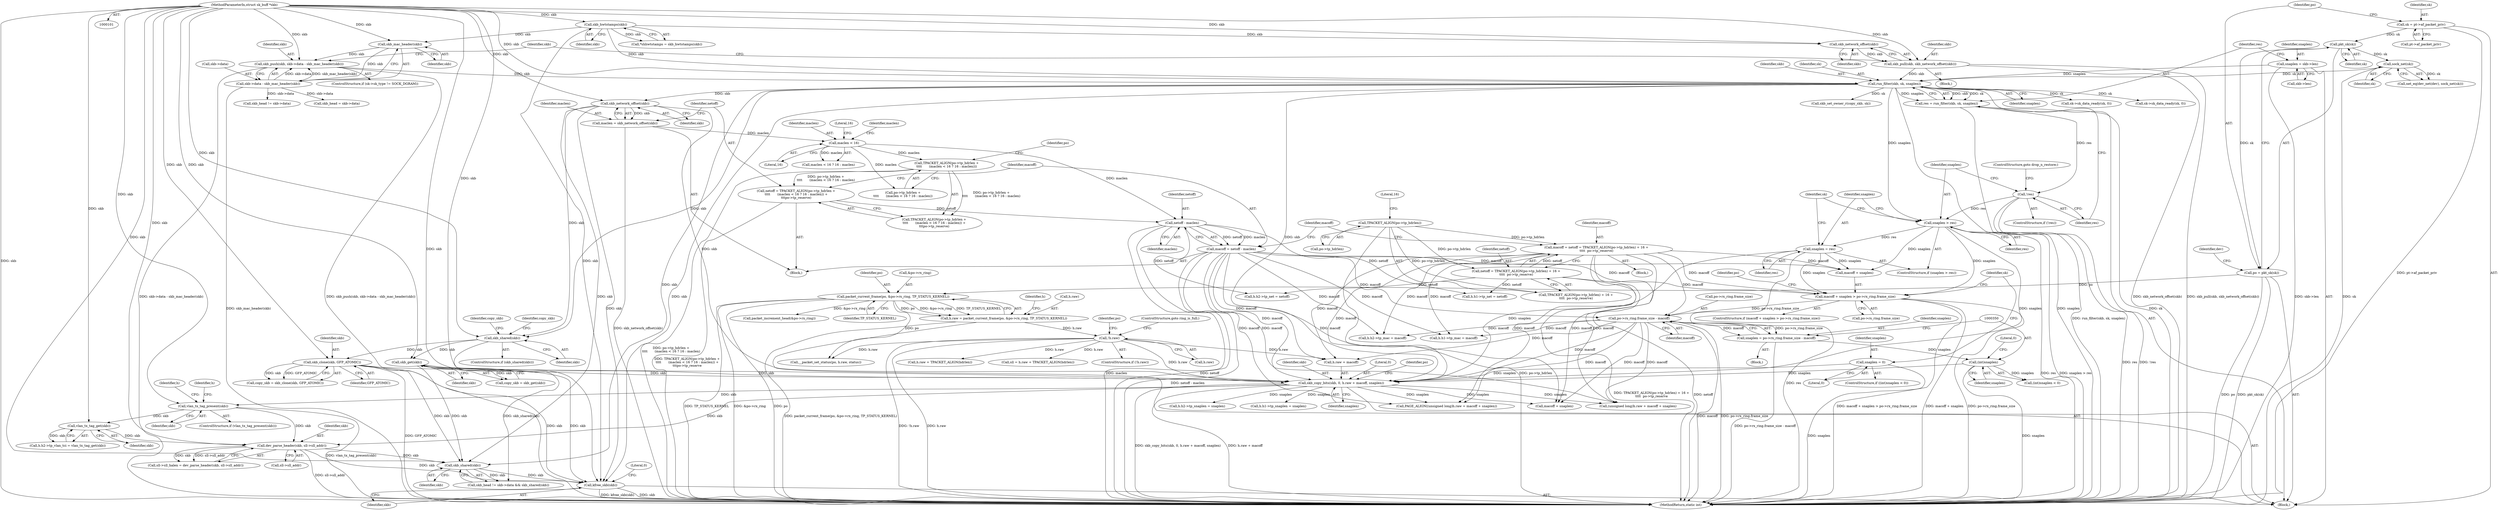 digraph "0_linux_13fcb7bd322164c67926ffe272846d4860196dc6_0@API" {
"1000816" [label="(Call,kfree_skb(skb))"];
"1000802" [label="(Call,skb_shared(skb))"];
"1000216" [label="(Call,run_filter(skb, sk, snaplen))"];
"1000143" [label="(Call,skb_hwtstamps(skb))"];
"1000102" [label="(MethodParameterIn,struct sk_buff *skb)"];
"1000180" [label="(Call,skb_push(skb, skb->data - skb_mac_header(skb)))"];
"1000186" [label="(Call,skb_mac_header(skb))"];
"1000182" [label="(Call,skb->data - skb_mac_header(skb))"];
"1000196" [label="(Call,skb_pull(skb, skb_network_offset(skb)))"];
"1000198" [label="(Call,skb_network_offset(skb))"];
"1000166" [label="(Call,sock_net(sk))"];
"1000159" [label="(Call,pkt_sk(sk))"];
"1000152" [label="(Call,sk = pt->af_packet_priv)"];
"1000209" [label="(Call,snaplen = skb->len)"];
"1000257" [label="(Call,skb_network_offset(skb))"];
"1000701" [label="(Call,dev_parse_header(skb, sll->sll_addr))"];
"1000649" [label="(Call,vlan_tx_tag_present(skb))"];
"1000420" [label="(Call,skb_copy_bits(skb, 0, h.raw + macoff, snaplen))"];
"1000326" [label="(Call,skb_get(skb))"];
"1000314" [label="(Call,skb_shared(skb))"];
"1000319" [label="(Call,skb_clone(skb, GFP_ATOMIC))"];
"1000375" [label="(Call,!h.raw)"];
"1000363" [label="(Call,h.raw = packet_current_frame(po, &po->rx_ring, TP_STATUS_KERNEL))"];
"1000367" [label="(Call,packet_current_frame(po, &po->rx_ring, TP_STATUS_KERNEL))"];
"1000157" [label="(Call,po = pkt_sk(sk))"];
"1000340" [label="(Call,po->rx_ring.frame_size - macoff)"];
"1000282" [label="(Call,macoff + snaplen > po->rx_ring.frame_size)"];
"1000238" [label="(Call,macoff = netoff = TPACKET_ALIGN(po->tp_hdrlen) + 16 +\n\t\t\t\t  po->tp_reserve)"];
"1000240" [label="(Call,netoff = TPACKET_ALIGN(po->tp_hdrlen) + 16 +\n\t\t\t\t  po->tp_reserve)"];
"1000243" [label="(Call,TPACKET_ALIGN(po->tp_hdrlen))"];
"1000276" [label="(Call,macoff = netoff - maclen)"];
"1000278" [label="(Call,netoff - maclen)"];
"1000259" [label="(Call,netoff = TPACKET_ALIGN(po->tp_hdrlen +\n\t\t\t\t       (maclen < 16 ? 16 : maclen)) +\n\t\t\tpo->tp_reserve)"];
"1000262" [label="(Call,TPACKET_ALIGN(po->tp_hdrlen +\n\t\t\t\t       (maclen < 16 ? 16 : maclen)))"];
"1000268" [label="(Call,maclen < 16)"];
"1000255" [label="(Call,maclen = skb_network_offset(skb))"];
"1000225" [label="(Call,snaplen > res)"];
"1000221" [label="(Call,!res)"];
"1000214" [label="(Call,res = run_filter(skb, sk, snaplen))"];
"1000228" [label="(Call,snaplen = res)"];
"1000349" [label="(Call,(int)snaplen)"];
"1000338" [label="(Call,snaplen = po->rx_ring.frame_size - macoff)"];
"1000353" [label="(Call,snaplen = 0)"];
"1000658" [label="(Call,vlan_tx_tag_get(skb))"];
"1000797" [label="(Call,skb_head != skb->data)"];
"1000326" [label="(Call,skb_get(skb))"];
"1000274" [label="(Identifier,po)"];
"1000834" [label="(Call,sk->sk_data_ready(sk, 0))"];
"1000199" [label="(Identifier,skb)"];
"1000243" [label="(Call,TPACKET_ALIGN(po->tp_hdrlen))"];
"1000340" [label="(Call,po->rx_ring.frame_size - macoff)"];
"1000197" [label="(Identifier,skb)"];
"1000375" [label="(Call,!h.raw)"];
"1000295" [label="(Identifier,po)"];
"1000286" [label="(Call,po->rx_ring.frame_size)"];
"1000180" [label="(Call,skb_push(skb, skb->data - skb_mac_header(skb)))"];
"1000451" [label="(Call,h.h1->tp_mac = macoff)"];
"1000363" [label="(Call,h.raw = packet_current_frame(po, &po->rx_ring, TP_STATUS_KERNEL))"];
"1000230" [label="(Identifier,res)"];
"1000376" [label="(Call,h.raw)"];
"1000803" [label="(Identifier,skb)"];
"1000555" [label="(Call,h.h2->tp_snaplen = snaplen)"];
"1000819" [label="(Literal,0)"];
"1000187" [label="(Identifier,skb)"];
"1000691" [label="(Call,h.raw + TPACKET_ALIGN(hdrlen))"];
"1000383" [label="(Identifier,po)"];
"1000377" [label="(Identifier,h)"];
"1000352" [label="(Literal,0)"];
"1000158" [label="(Identifier,po)"];
"1000752" [label="(Call,__packet_set_status(po, h.raw, status))"];
"1000313" [label="(ControlStructure,if (skb_shared(skb)))"];
"1000360" [label="(Identifier,sk)"];
"1000218" [label="(Identifier,sk)"];
"1000791" [label="(Call,sk->sk_data_ready(sk, 0))"];
"1000271" [label="(Literal,16)"];
"1000444" [label="(Call,h.h1->tp_snaplen = snaplen)"];
"1000154" [label="(Call,pt->af_packet_priv)"];
"1000702" [label="(Identifier,skb)"];
"1000658" [label="(Call,vlan_tx_tag_get(skb))"];
"1000314" [label="(Call,skb_shared(skb))"];
"1000153" [label="(Identifier,sk)"];
"1000703" [label="(Call,sll->sll_addr)"];
"1000226" [label="(Identifier,snaplen)"];
"1000277" [label="(Identifier,macoff)"];
"1000650" [label="(Identifier,skb)"];
"1000102" [label="(MethodParameterIn,struct sk_buff *skb)"];
"1000182" [label="(Call,skb->data - skb_mac_header(skb))"];
"1000421" [label="(Identifier,skb)"];
"1000144" [label="(Identifier,skb)"];
"1000569" [label="(Call,h.h2->tp_net = netoff)"];
"1000816" [label="(Call,kfree_skb(skb))"];
"1000354" [label="(Identifier,snaplen)"];
"1000174" [label="(ControlStructure,if (sk->sk_type != SOCK_DGRAM))"];
"1000253" [label="(Block,)"];
"1000256" [label="(Identifier,maclen)"];
"1000766" [label="(Call,PAGE_ALIGN((unsigned long)h.raw + macoff + snaplen))"];
"1000319" [label="(Call,skb_clone(skb, GFP_ATOMIC))"];
"1000255" [label="(Call,maclen = skb_network_offset(skb))"];
"1000422" [label="(Literal,0)"];
"1000428" [label="(Identifier,snaplen)"];
"1000346" [label="(Identifier,macoff)"];
"1000227" [label="(Identifier,res)"];
"1000216" [label="(Call,run_filter(skb, sk, snaplen))"];
"1000159" [label="(Call,pkt_sk(sk))"];
"1000349" [label="(Call,(int)snaplen)"];
"1000165" [label="(Identifier,dev)"];
"1000238" [label="(Call,macoff = netoff = TPACKET_ALIGN(po->tp_hdrlen) + 16 +\n\t\t\t\t  po->tp_reserve)"];
"1000224" [label="(ControlStructure,if (snaplen > res))"];
"1000222" [label="(Identifier,res)"];
"1000259" [label="(Call,netoff = TPACKET_ALIGN(po->tp_hdrlen +\n\t\t\t\t       (maclen < 16 ? 16 : maclen)) +\n\t\t\tpo->tp_reserve)"];
"1000217" [label="(Identifier,skb)"];
"1000353" [label="(Call,snaplen = 0)"];
"1000697" [label="(Call,sll->sll_halen = dev_parse_header(skb, sll->sll_addr))"];
"1000280" [label="(Identifier,maclen)"];
"1000234" [label="(Identifier,sk)"];
"1000209" [label="(Call,snaplen = skb->len)"];
"1000351" [label="(Identifier,snaplen)"];
"1000143" [label="(Call,skb_hwtstamps(skb))"];
"1000160" [label="(Identifier,sk)"];
"1000373" [label="(Identifier,TP_STATUS_KERNEL)"];
"1000659" [label="(Identifier,skb)"];
"1000324" [label="(Call,copy_skb = skb_get(skb))"];
"1000268" [label="(Call,maclen < 16)"];
"1000767" [label="(Call,(unsigned long)h.raw + macoff + snaplen)"];
"1000368" [label="(Identifier,po)"];
"1000279" [label="(Identifier,netoff)"];
"1000244" [label="(Call,po->tp_hdrlen)"];
"1000355" [label="(Literal,0)"];
"1000106" [label="(Block,)"];
"1000315" [label="(Identifier,skb)"];
"1000221" [label="(Call,!res)"];
"1000237" [label="(Block,)"];
"1000166" [label="(Call,sock_net(sk))"];
"1000325" [label="(Identifier,copy_skb)"];
"1000380" [label="(Call,packet_increment_head(&po->rx_ring))"];
"1000270" [label="(Literal,16)"];
"1000240" [label="(Call,netoff = TPACKET_ALIGN(po->tp_hdrlen) + 16 +\n\t\t\t\t  po->tp_reserve)"];
"1000141" [label="(Call,*shhwtstamps = skb_hwtstamps(skb))"];
"1000840" [label="(MethodReturn,static int)"];
"1000328" [label="(Call,skb_head = skb->data)"];
"1000431" [label="(Identifier,po)"];
"1000276" [label="(Call,macoff = netoff - maclen)"];
"1000379" [label="(ControlStructure,goto ring_is_full;)"];
"1000701" [label="(Call,dev_parse_header(skb, sll->sll_addr))"];
"1000186" [label="(Call,skb_mac_header(skb))"];
"1000320" [label="(Identifier,skb)"];
"1000257" [label="(Call,skb_network_offset(skb))"];
"1000211" [label="(Call,skb->len)"];
"1000263" [label="(Call,po->tp_hdrlen +\n\t\t\t\t       (maclen < 16 ? 16 : maclen))"];
"1000241" [label="(Identifier,netoff)"];
"1000272" [label="(Identifier,maclen)"];
"1000335" [label="(Call,skb_set_owner_r(copy_skb, sk))"];
"1000198" [label="(Call,skb_network_offset(skb))"];
"1000239" [label="(Identifier,macoff)"];
"1000183" [label="(Call,skb->data)"];
"1000195" [label="(Block,)"];
"1000210" [label="(Identifier,snaplen)"];
"1000348" [label="(Call,(int)snaplen < 0)"];
"1000317" [label="(Call,copy_skb = skb_clone(skb, GFP_ATOMIC))"];
"1000214" [label="(Call,res = run_filter(skb, sk, snaplen))"];
"1000364" [label="(Call,h.raw)"];
"1000203" [label="(Identifier,skb)"];
"1000423" [label="(Call,h.raw + macoff)"];
"1000689" [label="(Call,sll = h.raw + TPACKET_ALIGN(hdrlen))"];
"1000248" [label="(Literal,16)"];
"1000338" [label="(Call,snaplen = po->rx_ring.frame_size - macoff)"];
"1000420" [label="(Call,skb_copy_bits(skb, 0, h.raw + macoff, snaplen))"];
"1000327" [label="(Identifier,skb)"];
"1000773" [label="(Call,macoff + snaplen)"];
"1000648" [label="(ControlStructure,if (vlan_tx_tag_present(skb)))"];
"1000283" [label="(Call,macoff + snaplen)"];
"1000220" [label="(ControlStructure,if (!res))"];
"1000796" [label="(Call,skb_head != skb->data && skb_shared(skb))"];
"1000219" [label="(Identifier,snaplen)"];
"1000655" [label="(Identifier,h)"];
"1000267" [label="(Call,maclen < 16 ? 16 : maclen)"];
"1000652" [label="(Call,h.h2->tp_vlan_tci = vlan_tx_tag_get(skb))"];
"1000291" [label="(Block,)"];
"1000163" [label="(Call,net_eq(dev_net(dev), sock_net(sk)))"];
"1000223" [label="(ControlStructure,goto drop_n_restore;)"];
"1000157" [label="(Call,po = pkt_sk(sk))"];
"1000242" [label="(Call,TPACKET_ALIGN(po->tp_hdrlen) + 16 +\n\t\t\t\t  po->tp_reserve)"];
"1000278" [label="(Call,netoff - maclen)"];
"1000347" [label="(ControlStructure,if ((int)snaplen < 0))"];
"1000167" [label="(Identifier,sk)"];
"1000196" [label="(Call,skb_pull(skb, skb_network_offset(skb)))"];
"1000225" [label="(Call,snaplen > res)"];
"1000369" [label="(Call,&po->rx_ring)"];
"1000649" [label="(Call,vlan_tx_tag_present(skb))"];
"1000284" [label="(Identifier,macoff)"];
"1000258" [label="(Identifier,skb)"];
"1000668" [label="(Identifier,h)"];
"1000260" [label="(Identifier,netoff)"];
"1000802" [label="(Call,skb_shared(skb))"];
"1000262" [label="(Call,TPACKET_ALIGN(po->tp_hdrlen +\n\t\t\t\t       (maclen < 16 ? 16 : maclen)))"];
"1000152" [label="(Call,sk = pt->af_packet_priv)"];
"1000318" [label="(Identifier,copy_skb)"];
"1000281" [label="(ControlStructure,if (macoff + snaplen > po->rx_ring.frame_size))"];
"1000562" [label="(Call,h.h2->tp_mac = macoff)"];
"1000367" [label="(Call,packet_current_frame(po, &po->rx_ring, TP_STATUS_KERNEL))"];
"1000269" [label="(Identifier,maclen)"];
"1000282" [label="(Call,macoff + snaplen > po->rx_ring.frame_size)"];
"1000339" [label="(Identifier,snaplen)"];
"1000817" [label="(Identifier,skb)"];
"1000228" [label="(Call,snaplen = res)"];
"1000458" [label="(Call,h.h1->tp_net = netoff)"];
"1000181" [label="(Identifier,skb)"];
"1000321" [label="(Identifier,GFP_ATOMIC)"];
"1000341" [label="(Call,po->rx_ring.frame_size)"];
"1000261" [label="(Call,TPACKET_ALIGN(po->tp_hdrlen +\n\t\t\t\t       (maclen < 16 ? 16 : maclen)) +\n\t\t\tpo->tp_reserve)"];
"1000215" [label="(Identifier,res)"];
"1000229" [label="(Identifier,snaplen)"];
"1000374" [label="(ControlStructure,if (!h.raw))"];
"1000816" -> "1000106"  [label="AST: "];
"1000816" -> "1000817"  [label="CFG: "];
"1000817" -> "1000816"  [label="AST: "];
"1000819" -> "1000816"  [label="CFG: "];
"1000816" -> "1000840"  [label="DDG: kfree_skb(skb)"];
"1000816" -> "1000840"  [label="DDG: skb"];
"1000802" -> "1000816"  [label="DDG: skb"];
"1000216" -> "1000816"  [label="DDG: skb"];
"1000143" -> "1000816"  [label="DDG: skb"];
"1000257" -> "1000816"  [label="DDG: skb"];
"1000701" -> "1000816"  [label="DDG: skb"];
"1000326" -> "1000816"  [label="DDG: skb"];
"1000319" -> "1000816"  [label="DDG: skb"];
"1000102" -> "1000816"  [label="DDG: skb"];
"1000802" -> "1000796"  [label="AST: "];
"1000802" -> "1000803"  [label="CFG: "];
"1000803" -> "1000802"  [label="AST: "];
"1000796" -> "1000802"  [label="CFG: "];
"1000802" -> "1000796"  [label="DDG: skb"];
"1000216" -> "1000802"  [label="DDG: skb"];
"1000257" -> "1000802"  [label="DDG: skb"];
"1000701" -> "1000802"  [label="DDG: skb"];
"1000326" -> "1000802"  [label="DDG: skb"];
"1000319" -> "1000802"  [label="DDG: skb"];
"1000102" -> "1000802"  [label="DDG: skb"];
"1000216" -> "1000214"  [label="AST: "];
"1000216" -> "1000219"  [label="CFG: "];
"1000217" -> "1000216"  [label="AST: "];
"1000218" -> "1000216"  [label="AST: "];
"1000219" -> "1000216"  [label="AST: "];
"1000214" -> "1000216"  [label="CFG: "];
"1000216" -> "1000840"  [label="DDG: snaplen"];
"1000216" -> "1000840"  [label="DDG: sk"];
"1000216" -> "1000214"  [label="DDG: skb"];
"1000216" -> "1000214"  [label="DDG: sk"];
"1000216" -> "1000214"  [label="DDG: snaplen"];
"1000143" -> "1000216"  [label="DDG: skb"];
"1000180" -> "1000216"  [label="DDG: skb"];
"1000196" -> "1000216"  [label="DDG: skb"];
"1000102" -> "1000216"  [label="DDG: skb"];
"1000166" -> "1000216"  [label="DDG: sk"];
"1000209" -> "1000216"  [label="DDG: snaplen"];
"1000216" -> "1000225"  [label="DDG: snaplen"];
"1000216" -> "1000257"  [label="DDG: skb"];
"1000216" -> "1000314"  [label="DDG: skb"];
"1000216" -> "1000335"  [label="DDG: sk"];
"1000216" -> "1000420"  [label="DDG: skb"];
"1000216" -> "1000791"  [label="DDG: sk"];
"1000216" -> "1000834"  [label="DDG: sk"];
"1000143" -> "1000141"  [label="AST: "];
"1000143" -> "1000144"  [label="CFG: "];
"1000144" -> "1000143"  [label="AST: "];
"1000141" -> "1000143"  [label="CFG: "];
"1000143" -> "1000141"  [label="DDG: skb"];
"1000102" -> "1000143"  [label="DDG: skb"];
"1000143" -> "1000186"  [label="DDG: skb"];
"1000143" -> "1000198"  [label="DDG: skb"];
"1000102" -> "1000101"  [label="AST: "];
"1000102" -> "1000840"  [label="DDG: skb"];
"1000102" -> "1000180"  [label="DDG: skb"];
"1000102" -> "1000186"  [label="DDG: skb"];
"1000102" -> "1000196"  [label="DDG: skb"];
"1000102" -> "1000198"  [label="DDG: skb"];
"1000102" -> "1000257"  [label="DDG: skb"];
"1000102" -> "1000314"  [label="DDG: skb"];
"1000102" -> "1000319"  [label="DDG: skb"];
"1000102" -> "1000326"  [label="DDG: skb"];
"1000102" -> "1000420"  [label="DDG: skb"];
"1000102" -> "1000649"  [label="DDG: skb"];
"1000102" -> "1000658"  [label="DDG: skb"];
"1000102" -> "1000701"  [label="DDG: skb"];
"1000180" -> "1000174"  [label="AST: "];
"1000180" -> "1000182"  [label="CFG: "];
"1000181" -> "1000180"  [label="AST: "];
"1000182" -> "1000180"  [label="AST: "];
"1000203" -> "1000180"  [label="CFG: "];
"1000180" -> "1000840"  [label="DDG: skb->data - skb_mac_header(skb)"];
"1000180" -> "1000840"  [label="DDG: skb_push(skb, skb->data - skb_mac_header(skb))"];
"1000186" -> "1000180"  [label="DDG: skb"];
"1000182" -> "1000180"  [label="DDG: skb->data"];
"1000182" -> "1000180"  [label="DDG: skb_mac_header(skb)"];
"1000186" -> "1000182"  [label="AST: "];
"1000186" -> "1000187"  [label="CFG: "];
"1000187" -> "1000186"  [label="AST: "];
"1000182" -> "1000186"  [label="CFG: "];
"1000186" -> "1000182"  [label="DDG: skb"];
"1000183" -> "1000182"  [label="AST: "];
"1000182" -> "1000840"  [label="DDG: skb_mac_header(skb)"];
"1000182" -> "1000328"  [label="DDG: skb->data"];
"1000182" -> "1000797"  [label="DDG: skb->data"];
"1000196" -> "1000195"  [label="AST: "];
"1000196" -> "1000198"  [label="CFG: "];
"1000197" -> "1000196"  [label="AST: "];
"1000198" -> "1000196"  [label="AST: "];
"1000203" -> "1000196"  [label="CFG: "];
"1000196" -> "1000840"  [label="DDG: skb_pull(skb, skb_network_offset(skb))"];
"1000196" -> "1000840"  [label="DDG: skb_network_offset(skb)"];
"1000198" -> "1000196"  [label="DDG: skb"];
"1000198" -> "1000199"  [label="CFG: "];
"1000199" -> "1000198"  [label="AST: "];
"1000166" -> "1000163"  [label="AST: "];
"1000166" -> "1000167"  [label="CFG: "];
"1000167" -> "1000166"  [label="AST: "];
"1000163" -> "1000166"  [label="CFG: "];
"1000166" -> "1000840"  [label="DDG: sk"];
"1000166" -> "1000163"  [label="DDG: sk"];
"1000159" -> "1000166"  [label="DDG: sk"];
"1000159" -> "1000157"  [label="AST: "];
"1000159" -> "1000160"  [label="CFG: "];
"1000160" -> "1000159"  [label="AST: "];
"1000157" -> "1000159"  [label="CFG: "];
"1000159" -> "1000157"  [label="DDG: sk"];
"1000152" -> "1000159"  [label="DDG: sk"];
"1000152" -> "1000106"  [label="AST: "];
"1000152" -> "1000154"  [label="CFG: "];
"1000153" -> "1000152"  [label="AST: "];
"1000154" -> "1000152"  [label="AST: "];
"1000158" -> "1000152"  [label="CFG: "];
"1000152" -> "1000840"  [label="DDG: pt->af_packet_priv"];
"1000209" -> "1000106"  [label="AST: "];
"1000209" -> "1000211"  [label="CFG: "];
"1000210" -> "1000209"  [label="AST: "];
"1000211" -> "1000209"  [label="AST: "];
"1000215" -> "1000209"  [label="CFG: "];
"1000209" -> "1000840"  [label="DDG: skb->len"];
"1000257" -> "1000255"  [label="AST: "];
"1000257" -> "1000258"  [label="CFG: "];
"1000258" -> "1000257"  [label="AST: "];
"1000255" -> "1000257"  [label="CFG: "];
"1000257" -> "1000255"  [label="DDG: skb"];
"1000257" -> "1000314"  [label="DDG: skb"];
"1000257" -> "1000420"  [label="DDG: skb"];
"1000701" -> "1000697"  [label="AST: "];
"1000701" -> "1000703"  [label="CFG: "];
"1000702" -> "1000701"  [label="AST: "];
"1000703" -> "1000701"  [label="AST: "];
"1000697" -> "1000701"  [label="CFG: "];
"1000701" -> "1000840"  [label="DDG: sll->sll_addr"];
"1000701" -> "1000697"  [label="DDG: skb"];
"1000701" -> "1000697"  [label="DDG: sll->sll_addr"];
"1000649" -> "1000701"  [label="DDG: skb"];
"1000658" -> "1000701"  [label="DDG: skb"];
"1000420" -> "1000701"  [label="DDG: skb"];
"1000649" -> "1000648"  [label="AST: "];
"1000649" -> "1000650"  [label="CFG: "];
"1000650" -> "1000649"  [label="AST: "];
"1000655" -> "1000649"  [label="CFG: "];
"1000668" -> "1000649"  [label="CFG: "];
"1000649" -> "1000840"  [label="DDG: vlan_tx_tag_present(skb)"];
"1000420" -> "1000649"  [label="DDG: skb"];
"1000649" -> "1000658"  [label="DDG: skb"];
"1000420" -> "1000106"  [label="AST: "];
"1000420" -> "1000428"  [label="CFG: "];
"1000421" -> "1000420"  [label="AST: "];
"1000422" -> "1000420"  [label="AST: "];
"1000423" -> "1000420"  [label="AST: "];
"1000428" -> "1000420"  [label="AST: "];
"1000431" -> "1000420"  [label="CFG: "];
"1000420" -> "1000840"  [label="DDG: skb_copy_bits(skb, 0, h.raw + macoff, snaplen)"];
"1000420" -> "1000840"  [label="DDG: h.raw + macoff"];
"1000326" -> "1000420"  [label="DDG: skb"];
"1000319" -> "1000420"  [label="DDG: skb"];
"1000375" -> "1000420"  [label="DDG: h.raw"];
"1000340" -> "1000420"  [label="DDG: macoff"];
"1000238" -> "1000420"  [label="DDG: macoff"];
"1000276" -> "1000420"  [label="DDG: macoff"];
"1000349" -> "1000420"  [label="DDG: snaplen"];
"1000353" -> "1000420"  [label="DDG: snaplen"];
"1000225" -> "1000420"  [label="DDG: snaplen"];
"1000228" -> "1000420"  [label="DDG: snaplen"];
"1000420" -> "1000444"  [label="DDG: snaplen"];
"1000420" -> "1000555"  [label="DDG: snaplen"];
"1000420" -> "1000766"  [label="DDG: snaplen"];
"1000420" -> "1000767"  [label="DDG: snaplen"];
"1000420" -> "1000773"  [label="DDG: snaplen"];
"1000326" -> "1000324"  [label="AST: "];
"1000326" -> "1000327"  [label="CFG: "];
"1000327" -> "1000326"  [label="AST: "];
"1000324" -> "1000326"  [label="CFG: "];
"1000326" -> "1000324"  [label="DDG: skb"];
"1000314" -> "1000326"  [label="DDG: skb"];
"1000314" -> "1000313"  [label="AST: "];
"1000314" -> "1000315"  [label="CFG: "];
"1000315" -> "1000314"  [label="AST: "];
"1000318" -> "1000314"  [label="CFG: "];
"1000325" -> "1000314"  [label="CFG: "];
"1000314" -> "1000319"  [label="DDG: skb"];
"1000314" -> "1000796"  [label="DDG: skb_shared(skb)"];
"1000319" -> "1000317"  [label="AST: "];
"1000319" -> "1000321"  [label="CFG: "];
"1000320" -> "1000319"  [label="AST: "];
"1000321" -> "1000319"  [label="AST: "];
"1000317" -> "1000319"  [label="CFG: "];
"1000319" -> "1000840"  [label="DDG: GFP_ATOMIC"];
"1000319" -> "1000317"  [label="DDG: skb"];
"1000319" -> "1000317"  [label="DDG: GFP_ATOMIC"];
"1000375" -> "1000374"  [label="AST: "];
"1000375" -> "1000376"  [label="CFG: "];
"1000376" -> "1000375"  [label="AST: "];
"1000379" -> "1000375"  [label="CFG: "];
"1000383" -> "1000375"  [label="CFG: "];
"1000375" -> "1000840"  [label="DDG: h.raw"];
"1000375" -> "1000840"  [label="DDG: !h.raw"];
"1000363" -> "1000375"  [label="DDG: h.raw"];
"1000375" -> "1000423"  [label="DDG: h.raw"];
"1000375" -> "1000689"  [label="DDG: h.raw"];
"1000375" -> "1000691"  [label="DDG: h.raw"];
"1000375" -> "1000752"  [label="DDG: h.raw"];
"1000363" -> "1000106"  [label="AST: "];
"1000363" -> "1000367"  [label="CFG: "];
"1000364" -> "1000363"  [label="AST: "];
"1000367" -> "1000363"  [label="AST: "];
"1000377" -> "1000363"  [label="CFG: "];
"1000363" -> "1000840"  [label="DDG: packet_current_frame(po, &po->rx_ring, TP_STATUS_KERNEL)"];
"1000367" -> "1000363"  [label="DDG: po"];
"1000367" -> "1000363"  [label="DDG: &po->rx_ring"];
"1000367" -> "1000363"  [label="DDG: TP_STATUS_KERNEL"];
"1000367" -> "1000373"  [label="CFG: "];
"1000368" -> "1000367"  [label="AST: "];
"1000369" -> "1000367"  [label="AST: "];
"1000373" -> "1000367"  [label="AST: "];
"1000367" -> "1000840"  [label="DDG: &po->rx_ring"];
"1000367" -> "1000840"  [label="DDG: po"];
"1000367" -> "1000840"  [label="DDG: TP_STATUS_KERNEL"];
"1000157" -> "1000367"  [label="DDG: po"];
"1000367" -> "1000380"  [label="DDG: &po->rx_ring"];
"1000367" -> "1000752"  [label="DDG: po"];
"1000157" -> "1000106"  [label="AST: "];
"1000158" -> "1000157"  [label="AST: "];
"1000165" -> "1000157"  [label="CFG: "];
"1000157" -> "1000840"  [label="DDG: pkt_sk(sk)"];
"1000157" -> "1000840"  [label="DDG: po"];
"1000340" -> "1000338"  [label="AST: "];
"1000340" -> "1000346"  [label="CFG: "];
"1000341" -> "1000340"  [label="AST: "];
"1000346" -> "1000340"  [label="AST: "];
"1000338" -> "1000340"  [label="CFG: "];
"1000340" -> "1000840"  [label="DDG: macoff"];
"1000340" -> "1000840"  [label="DDG: po->rx_ring.frame_size"];
"1000340" -> "1000338"  [label="DDG: po->rx_ring.frame_size"];
"1000340" -> "1000338"  [label="DDG: macoff"];
"1000282" -> "1000340"  [label="DDG: po->rx_ring.frame_size"];
"1000238" -> "1000340"  [label="DDG: macoff"];
"1000276" -> "1000340"  [label="DDG: macoff"];
"1000340" -> "1000423"  [label="DDG: macoff"];
"1000340" -> "1000451"  [label="DDG: macoff"];
"1000340" -> "1000562"  [label="DDG: macoff"];
"1000340" -> "1000766"  [label="DDG: macoff"];
"1000340" -> "1000767"  [label="DDG: macoff"];
"1000340" -> "1000773"  [label="DDG: macoff"];
"1000282" -> "1000281"  [label="AST: "];
"1000282" -> "1000286"  [label="CFG: "];
"1000283" -> "1000282"  [label="AST: "];
"1000286" -> "1000282"  [label="AST: "];
"1000295" -> "1000282"  [label="CFG: "];
"1000360" -> "1000282"  [label="CFG: "];
"1000282" -> "1000840"  [label="DDG: po->rx_ring.frame_size"];
"1000282" -> "1000840"  [label="DDG: macoff + snaplen > po->rx_ring.frame_size"];
"1000282" -> "1000840"  [label="DDG: macoff + snaplen"];
"1000238" -> "1000282"  [label="DDG: macoff"];
"1000276" -> "1000282"  [label="DDG: macoff"];
"1000225" -> "1000282"  [label="DDG: snaplen"];
"1000228" -> "1000282"  [label="DDG: snaplen"];
"1000238" -> "1000237"  [label="AST: "];
"1000238" -> "1000240"  [label="CFG: "];
"1000239" -> "1000238"  [label="AST: "];
"1000240" -> "1000238"  [label="AST: "];
"1000284" -> "1000238"  [label="CFG: "];
"1000240" -> "1000238"  [label="DDG: netoff"];
"1000243" -> "1000238"  [label="DDG: po->tp_hdrlen"];
"1000238" -> "1000283"  [label="DDG: macoff"];
"1000238" -> "1000423"  [label="DDG: macoff"];
"1000238" -> "1000451"  [label="DDG: macoff"];
"1000238" -> "1000562"  [label="DDG: macoff"];
"1000238" -> "1000766"  [label="DDG: macoff"];
"1000238" -> "1000767"  [label="DDG: macoff"];
"1000238" -> "1000773"  [label="DDG: macoff"];
"1000240" -> "1000242"  [label="CFG: "];
"1000241" -> "1000240"  [label="AST: "];
"1000242" -> "1000240"  [label="AST: "];
"1000240" -> "1000840"  [label="DDG: TPACKET_ALIGN(po->tp_hdrlen) + 16 +\n\t\t\t\t  po->tp_reserve"];
"1000240" -> "1000840"  [label="DDG: netoff"];
"1000243" -> "1000240"  [label="DDG: po->tp_hdrlen"];
"1000240" -> "1000458"  [label="DDG: netoff"];
"1000240" -> "1000569"  [label="DDG: netoff"];
"1000243" -> "1000242"  [label="AST: "];
"1000243" -> "1000244"  [label="CFG: "];
"1000244" -> "1000243"  [label="AST: "];
"1000248" -> "1000243"  [label="CFG: "];
"1000243" -> "1000840"  [label="DDG: po->tp_hdrlen"];
"1000243" -> "1000242"  [label="DDG: po->tp_hdrlen"];
"1000276" -> "1000253"  [label="AST: "];
"1000276" -> "1000278"  [label="CFG: "];
"1000277" -> "1000276"  [label="AST: "];
"1000278" -> "1000276"  [label="AST: "];
"1000284" -> "1000276"  [label="CFG: "];
"1000276" -> "1000840"  [label="DDG: netoff - maclen"];
"1000278" -> "1000276"  [label="DDG: netoff"];
"1000278" -> "1000276"  [label="DDG: maclen"];
"1000276" -> "1000283"  [label="DDG: macoff"];
"1000276" -> "1000423"  [label="DDG: macoff"];
"1000276" -> "1000451"  [label="DDG: macoff"];
"1000276" -> "1000562"  [label="DDG: macoff"];
"1000276" -> "1000766"  [label="DDG: macoff"];
"1000276" -> "1000767"  [label="DDG: macoff"];
"1000276" -> "1000773"  [label="DDG: macoff"];
"1000278" -> "1000280"  [label="CFG: "];
"1000279" -> "1000278"  [label="AST: "];
"1000280" -> "1000278"  [label="AST: "];
"1000278" -> "1000840"  [label="DDG: maclen"];
"1000278" -> "1000840"  [label="DDG: netoff"];
"1000259" -> "1000278"  [label="DDG: netoff"];
"1000268" -> "1000278"  [label="DDG: maclen"];
"1000278" -> "1000458"  [label="DDG: netoff"];
"1000278" -> "1000569"  [label="DDG: netoff"];
"1000259" -> "1000253"  [label="AST: "];
"1000259" -> "1000261"  [label="CFG: "];
"1000260" -> "1000259"  [label="AST: "];
"1000261" -> "1000259"  [label="AST: "];
"1000277" -> "1000259"  [label="CFG: "];
"1000259" -> "1000840"  [label="DDG: TPACKET_ALIGN(po->tp_hdrlen +\n\t\t\t\t       (maclen < 16 ? 16 : maclen)) +\n\t\t\tpo->tp_reserve"];
"1000262" -> "1000259"  [label="DDG: po->tp_hdrlen +\n\t\t\t\t       (maclen < 16 ? 16 : maclen)"];
"1000262" -> "1000261"  [label="AST: "];
"1000262" -> "1000263"  [label="CFG: "];
"1000263" -> "1000262"  [label="AST: "];
"1000274" -> "1000262"  [label="CFG: "];
"1000262" -> "1000840"  [label="DDG: po->tp_hdrlen +\n\t\t\t\t       (maclen < 16 ? 16 : maclen)"];
"1000262" -> "1000261"  [label="DDG: po->tp_hdrlen +\n\t\t\t\t       (maclen < 16 ? 16 : maclen)"];
"1000268" -> "1000262"  [label="DDG: maclen"];
"1000268" -> "1000267"  [label="AST: "];
"1000268" -> "1000270"  [label="CFG: "];
"1000269" -> "1000268"  [label="AST: "];
"1000270" -> "1000268"  [label="AST: "];
"1000271" -> "1000268"  [label="CFG: "];
"1000272" -> "1000268"  [label="CFG: "];
"1000268" -> "1000263"  [label="DDG: maclen"];
"1000255" -> "1000268"  [label="DDG: maclen"];
"1000268" -> "1000267"  [label="DDG: maclen"];
"1000255" -> "1000253"  [label="AST: "];
"1000256" -> "1000255"  [label="AST: "];
"1000260" -> "1000255"  [label="CFG: "];
"1000255" -> "1000840"  [label="DDG: skb_network_offset(skb)"];
"1000225" -> "1000224"  [label="AST: "];
"1000225" -> "1000227"  [label="CFG: "];
"1000226" -> "1000225"  [label="AST: "];
"1000227" -> "1000225"  [label="AST: "];
"1000229" -> "1000225"  [label="CFG: "];
"1000234" -> "1000225"  [label="CFG: "];
"1000225" -> "1000840"  [label="DDG: snaplen > res"];
"1000225" -> "1000840"  [label="DDG: res"];
"1000221" -> "1000225"  [label="DDG: res"];
"1000225" -> "1000228"  [label="DDG: res"];
"1000225" -> "1000283"  [label="DDG: snaplen"];
"1000221" -> "1000220"  [label="AST: "];
"1000221" -> "1000222"  [label="CFG: "];
"1000222" -> "1000221"  [label="AST: "];
"1000223" -> "1000221"  [label="CFG: "];
"1000226" -> "1000221"  [label="CFG: "];
"1000221" -> "1000840"  [label="DDG: !res"];
"1000221" -> "1000840"  [label="DDG: res"];
"1000214" -> "1000221"  [label="DDG: res"];
"1000214" -> "1000106"  [label="AST: "];
"1000215" -> "1000214"  [label="AST: "];
"1000222" -> "1000214"  [label="CFG: "];
"1000214" -> "1000840"  [label="DDG: run_filter(skb, sk, snaplen)"];
"1000228" -> "1000224"  [label="AST: "];
"1000228" -> "1000230"  [label="CFG: "];
"1000229" -> "1000228"  [label="AST: "];
"1000230" -> "1000228"  [label="AST: "];
"1000234" -> "1000228"  [label="CFG: "];
"1000228" -> "1000840"  [label="DDG: res"];
"1000228" -> "1000283"  [label="DDG: snaplen"];
"1000349" -> "1000348"  [label="AST: "];
"1000349" -> "1000351"  [label="CFG: "];
"1000350" -> "1000349"  [label="AST: "];
"1000351" -> "1000349"  [label="AST: "];
"1000352" -> "1000349"  [label="CFG: "];
"1000349" -> "1000840"  [label="DDG: snaplen"];
"1000349" -> "1000348"  [label="DDG: snaplen"];
"1000338" -> "1000349"  [label="DDG: snaplen"];
"1000338" -> "1000291"  [label="AST: "];
"1000339" -> "1000338"  [label="AST: "];
"1000350" -> "1000338"  [label="CFG: "];
"1000338" -> "1000840"  [label="DDG: po->rx_ring.frame_size - macoff"];
"1000353" -> "1000347"  [label="AST: "];
"1000353" -> "1000355"  [label="CFG: "];
"1000354" -> "1000353"  [label="AST: "];
"1000355" -> "1000353"  [label="AST: "];
"1000360" -> "1000353"  [label="CFG: "];
"1000353" -> "1000840"  [label="DDG: snaplen"];
"1000658" -> "1000652"  [label="AST: "];
"1000658" -> "1000659"  [label="CFG: "];
"1000659" -> "1000658"  [label="AST: "];
"1000652" -> "1000658"  [label="CFG: "];
"1000658" -> "1000652"  [label="DDG: skb"];
}

